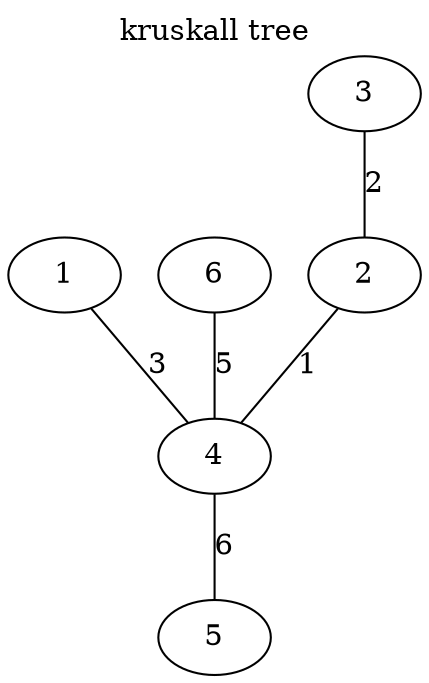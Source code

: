 graph {label="kruskall tree"
labelloc = t;sep="0.8";2 -- 4[label="1"];3 -- 2[label="2"];1 -- 4[label="3"];6 -- 4[label="5"];4 -- 5[label="6"];}